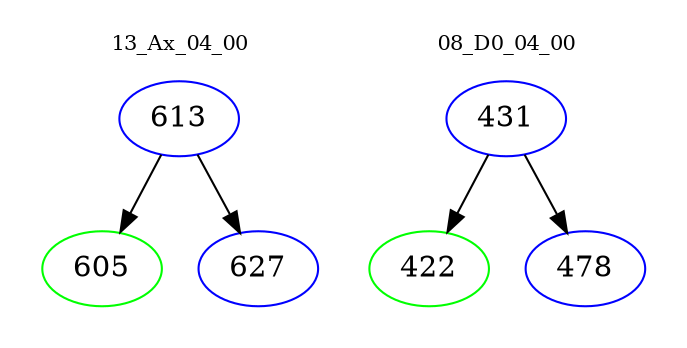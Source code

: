 digraph{
subgraph cluster_0 {
color = white
label = "13_Ax_04_00";
fontsize=10;
T0_613 [label="613", color="blue"]
T0_613 -> T0_605 [color="black"]
T0_605 [label="605", color="green"]
T0_613 -> T0_627 [color="black"]
T0_627 [label="627", color="blue"]
}
subgraph cluster_1 {
color = white
label = "08_D0_04_00";
fontsize=10;
T1_431 [label="431", color="blue"]
T1_431 -> T1_422 [color="black"]
T1_422 [label="422", color="green"]
T1_431 -> T1_478 [color="black"]
T1_478 [label="478", color="blue"]
}
}
